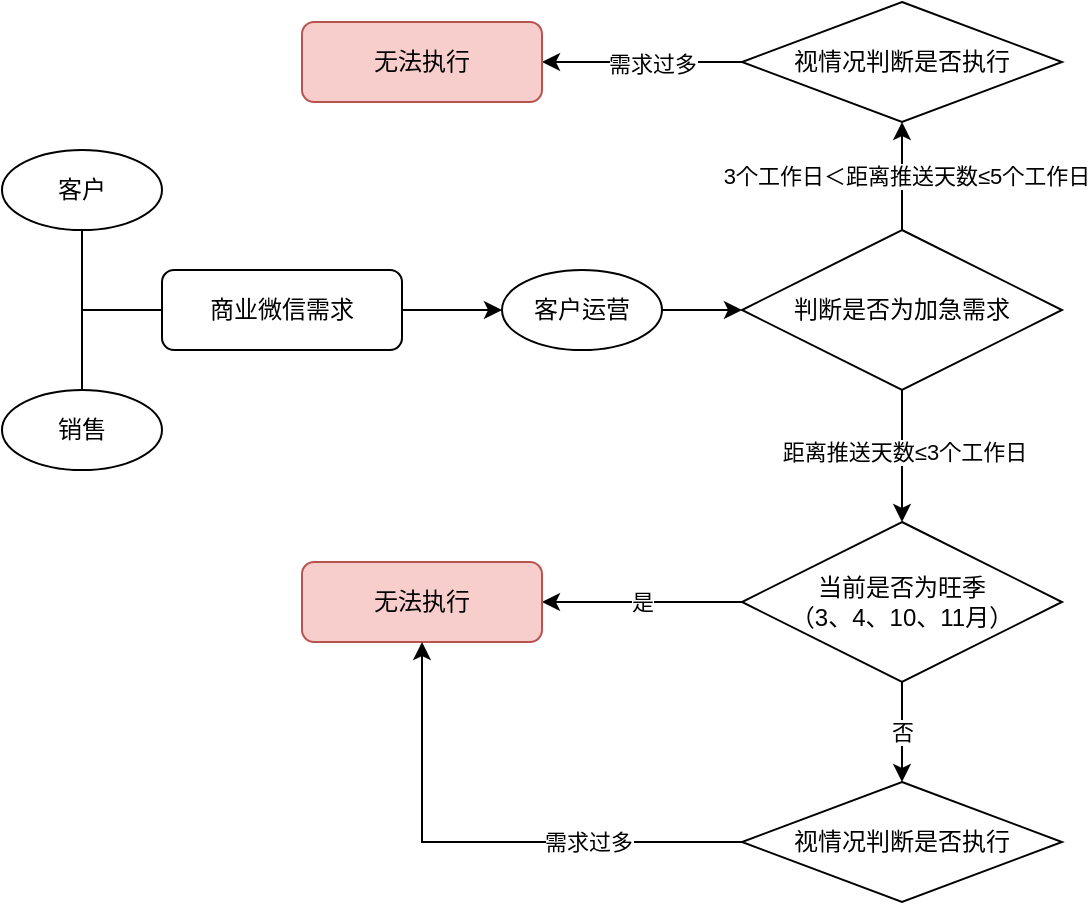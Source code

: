 <mxfile version="22.1.16" type="github">
  <diagram id="C5RBs43oDa-KdzZeNtuy" name="Page-1">
    <mxGraphModel dx="1434" dy="756" grid="1" gridSize="10" guides="1" tooltips="1" connect="1" arrows="1" fold="1" page="1" pageScale="1" pageWidth="1169" pageHeight="827" math="0" shadow="0">
      <root>
        <mxCell id="WIyWlLk6GJQsqaUBKTNV-0" />
        <mxCell id="WIyWlLk6GJQsqaUBKTNV-1" parent="WIyWlLk6GJQsqaUBKTNV-0" />
        <mxCell id="9qZHV0KyMJhV7yHp9CZv-33" style="edgeStyle=orthogonalEdgeStyle;rounded=0;orthogonalLoop=1;jettySize=auto;html=1;entryX=0;entryY=0.5;entryDx=0;entryDy=0;exitX=0.5;exitY=1;exitDx=0;exitDy=0;" edge="1" parent="WIyWlLk6GJQsqaUBKTNV-1" source="9qZHV0KyMJhV7yHp9CZv-45" target="9qZHV0KyMJhV7yHp9CZv-35">
          <mxGeometry relative="1" as="geometry">
            <mxPoint x="200" y="304" as="targetPoint" />
            <mxPoint x="50" y="264" as="sourcePoint" />
            <Array as="points">
              <mxPoint x="50" y="304" />
            </Array>
          </mxGeometry>
        </mxCell>
        <mxCell id="9qZHV0KyMJhV7yHp9CZv-36" style="edgeStyle=orthogonalEdgeStyle;rounded=0;orthogonalLoop=1;jettySize=auto;html=1;entryX=0;entryY=0.5;entryDx=0;entryDy=0;exitX=0.5;exitY=0;exitDx=0;exitDy=0;" edge="1" parent="WIyWlLk6GJQsqaUBKTNV-1" source="9qZHV0KyMJhV7yHp9CZv-46" target="9qZHV0KyMJhV7yHp9CZv-35">
          <mxGeometry relative="1" as="geometry">
            <mxPoint x="50" y="344" as="sourcePoint" />
            <Array as="points">
              <mxPoint x="50" y="304" />
            </Array>
          </mxGeometry>
        </mxCell>
        <mxCell id="9qZHV0KyMJhV7yHp9CZv-37" style="edgeStyle=orthogonalEdgeStyle;rounded=0;orthogonalLoop=1;jettySize=auto;html=1;entryX=0;entryY=0.5;entryDx=0;entryDy=0;" edge="1" parent="WIyWlLk6GJQsqaUBKTNV-1" source="9qZHV0KyMJhV7yHp9CZv-35" target="9qZHV0KyMJhV7yHp9CZv-47">
          <mxGeometry relative="1" as="geometry">
            <mxPoint x="280" y="304" as="targetPoint" />
          </mxGeometry>
        </mxCell>
        <mxCell id="9qZHV0KyMJhV7yHp9CZv-35" value="商业微信需求" style="rounded=1;whiteSpace=wrap;html=1;fontSize=12;glass=0;strokeWidth=1;shadow=0;direction=west;" vertex="1" parent="WIyWlLk6GJQsqaUBKTNV-1">
          <mxGeometry x="90" y="284" width="120" height="40" as="geometry" />
        </mxCell>
        <mxCell id="9qZHV0KyMJhV7yHp9CZv-39" style="edgeStyle=orthogonalEdgeStyle;rounded=0;orthogonalLoop=1;jettySize=auto;html=1;entryX=0;entryY=0.5;entryDx=0;entryDy=0;exitX=1;exitY=0.5;exitDx=0;exitDy=0;" edge="1" parent="WIyWlLk6GJQsqaUBKTNV-1" source="9qZHV0KyMJhV7yHp9CZv-47" target="9qZHV0KyMJhV7yHp9CZv-43">
          <mxGeometry relative="1" as="geometry">
            <mxPoint x="570" y="304" as="targetPoint" />
            <mxPoint x="400" y="304" as="sourcePoint" />
          </mxGeometry>
        </mxCell>
        <mxCell id="9qZHV0KyMJhV7yHp9CZv-44" value="" style="edgeStyle=orthogonalEdgeStyle;rounded=0;orthogonalLoop=1;jettySize=auto;html=1;exitX=0.5;exitY=1;exitDx=0;exitDy=0;entryX=0.5;entryY=0;entryDx=0;entryDy=0;" edge="1" parent="WIyWlLk6GJQsqaUBKTNV-1" source="9qZHV0KyMJhV7yHp9CZv-43" target="9qZHV0KyMJhV7yHp9CZv-52">
          <mxGeometry x="-0.008" relative="1" as="geometry">
            <mxPoint x="460" y="430" as="targetPoint" />
            <mxPoint x="514" y="350" as="sourcePoint" />
            <mxPoint as="offset" />
          </mxGeometry>
        </mxCell>
        <mxCell id="9qZHV0KyMJhV7yHp9CZv-50" value="距离推送天数≤3个工作日" style="edgeLabel;html=1;align=center;verticalAlign=middle;resizable=0;points=[];" vertex="1" connectable="0" parent="9qZHV0KyMJhV7yHp9CZv-44">
          <mxGeometry x="-0.079" y="1" relative="1" as="geometry">
            <mxPoint as="offset" />
          </mxGeometry>
        </mxCell>
        <mxCell id="9qZHV0KyMJhV7yHp9CZv-57" style="edgeStyle=orthogonalEdgeStyle;rounded=0;orthogonalLoop=1;jettySize=auto;html=1;entryX=0.5;entryY=1;entryDx=0;entryDy=0;" edge="1" parent="WIyWlLk6GJQsqaUBKTNV-1" source="9qZHV0KyMJhV7yHp9CZv-43" target="9qZHV0KyMJhV7yHp9CZv-63">
          <mxGeometry relative="1" as="geometry">
            <mxPoint x="460" y="190" as="targetPoint" />
          </mxGeometry>
        </mxCell>
        <mxCell id="9qZHV0KyMJhV7yHp9CZv-58" value="3个工作日＜距离推送天数≤5个工作日" style="edgeLabel;html=1;align=center;verticalAlign=middle;resizable=0;points=[];" vertex="1" connectable="0" parent="9qZHV0KyMJhV7yHp9CZv-57">
          <mxGeometry x="0.022" y="-2" relative="1" as="geometry">
            <mxPoint as="offset" />
          </mxGeometry>
        </mxCell>
        <mxCell id="9qZHV0KyMJhV7yHp9CZv-43" value="判断是否为加急需求" style="rhombus;whiteSpace=wrap;html=1;" vertex="1" parent="WIyWlLk6GJQsqaUBKTNV-1">
          <mxGeometry x="380" y="264" width="160" height="80" as="geometry" />
        </mxCell>
        <mxCell id="9qZHV0KyMJhV7yHp9CZv-45" value="客户" style="ellipse;whiteSpace=wrap;html=1;" vertex="1" parent="WIyWlLk6GJQsqaUBKTNV-1">
          <mxGeometry x="10" y="224" width="80" height="40" as="geometry" />
        </mxCell>
        <mxCell id="9qZHV0KyMJhV7yHp9CZv-46" value="销售" style="ellipse;whiteSpace=wrap;html=1;" vertex="1" parent="WIyWlLk6GJQsqaUBKTNV-1">
          <mxGeometry x="10" y="344" width="80" height="40" as="geometry" />
        </mxCell>
        <mxCell id="9qZHV0KyMJhV7yHp9CZv-47" value="客户运营" style="ellipse;whiteSpace=wrap;html=1;" vertex="1" parent="WIyWlLk6GJQsqaUBKTNV-1">
          <mxGeometry x="260" y="284" width="80" height="40" as="geometry" />
        </mxCell>
        <mxCell id="9qZHV0KyMJhV7yHp9CZv-53" value="是" style="edgeStyle=orthogonalEdgeStyle;rounded=0;orthogonalLoop=1;jettySize=auto;html=1;entryX=0;entryY=0.5;entryDx=0;entryDy=0;" edge="1" parent="WIyWlLk6GJQsqaUBKTNV-1" source="9qZHV0KyMJhV7yHp9CZv-52" target="9qZHV0KyMJhV7yHp9CZv-54">
          <mxGeometry relative="1" as="geometry">
            <mxPoint x="320" y="450" as="targetPoint" />
          </mxGeometry>
        </mxCell>
        <mxCell id="9qZHV0KyMJhV7yHp9CZv-55" value="否" style="edgeStyle=orthogonalEdgeStyle;rounded=0;orthogonalLoop=1;jettySize=auto;html=1;entryX=0.5;entryY=0;entryDx=0;entryDy=0;" edge="1" parent="WIyWlLk6GJQsqaUBKTNV-1" source="9qZHV0KyMJhV7yHp9CZv-52" target="9qZHV0KyMJhV7yHp9CZv-62">
          <mxGeometry relative="1" as="geometry">
            <mxPoint x="460" y="550" as="targetPoint" />
          </mxGeometry>
        </mxCell>
        <mxCell id="9qZHV0KyMJhV7yHp9CZv-52" value="当前是否为旺季&lt;br&gt;（3、4、10、11月）" style="rhombus;whiteSpace=wrap;html=1;" vertex="1" parent="WIyWlLk6GJQsqaUBKTNV-1">
          <mxGeometry x="380" y="410" width="160" height="80" as="geometry" />
        </mxCell>
        <mxCell id="9qZHV0KyMJhV7yHp9CZv-54" value="无法执行" style="rounded=1;whiteSpace=wrap;html=1;fontSize=12;glass=0;strokeWidth=1;shadow=0;direction=west;fillColor=#f8cecc;strokeColor=#b85450;" vertex="1" parent="WIyWlLk6GJQsqaUBKTNV-1">
          <mxGeometry x="160" y="430" width="120" height="40" as="geometry" />
        </mxCell>
        <mxCell id="9qZHV0KyMJhV7yHp9CZv-64" style="edgeStyle=orthogonalEdgeStyle;rounded=0;orthogonalLoop=1;jettySize=auto;html=1;entryX=0.5;entryY=0;entryDx=0;entryDy=0;" edge="1" parent="WIyWlLk6GJQsqaUBKTNV-1" source="9qZHV0KyMJhV7yHp9CZv-62" target="9qZHV0KyMJhV7yHp9CZv-54">
          <mxGeometry relative="1" as="geometry" />
        </mxCell>
        <mxCell id="9qZHV0KyMJhV7yHp9CZv-65" value="需求过多" style="edgeLabel;html=1;align=center;verticalAlign=middle;resizable=0;points=[];" vertex="1" connectable="0" parent="9qZHV0KyMJhV7yHp9CZv-64">
          <mxGeometry x="-0.404" relative="1" as="geometry">
            <mxPoint as="offset" />
          </mxGeometry>
        </mxCell>
        <mxCell id="9qZHV0KyMJhV7yHp9CZv-62" value="视情况判断是否执行" style="rhombus;whiteSpace=wrap;html=1;" vertex="1" parent="WIyWlLk6GJQsqaUBKTNV-1">
          <mxGeometry x="380" y="540" width="160" height="60" as="geometry" />
        </mxCell>
        <mxCell id="9qZHV0KyMJhV7yHp9CZv-67" style="edgeStyle=orthogonalEdgeStyle;rounded=0;orthogonalLoop=1;jettySize=auto;html=1;entryX=0;entryY=0.5;entryDx=0;entryDy=0;" edge="1" parent="WIyWlLk6GJQsqaUBKTNV-1" source="9qZHV0KyMJhV7yHp9CZv-63" target="9qZHV0KyMJhV7yHp9CZv-66">
          <mxGeometry relative="1" as="geometry" />
        </mxCell>
        <mxCell id="9qZHV0KyMJhV7yHp9CZv-68" value="需求过多" style="edgeLabel;html=1;align=center;verticalAlign=middle;resizable=0;points=[];" vertex="1" connectable="0" parent="9qZHV0KyMJhV7yHp9CZv-67">
          <mxGeometry x="-0.1" y="1" relative="1" as="geometry">
            <mxPoint as="offset" />
          </mxGeometry>
        </mxCell>
        <mxCell id="9qZHV0KyMJhV7yHp9CZv-63" value="视情况判断是否执行" style="rhombus;whiteSpace=wrap;html=1;" vertex="1" parent="WIyWlLk6GJQsqaUBKTNV-1">
          <mxGeometry x="380" y="150" width="160" height="60" as="geometry" />
        </mxCell>
        <mxCell id="9qZHV0KyMJhV7yHp9CZv-66" value="无法执行" style="rounded=1;whiteSpace=wrap;html=1;fontSize=12;glass=0;strokeWidth=1;shadow=0;direction=west;fillColor=#f8cecc;strokeColor=#b85450;" vertex="1" parent="WIyWlLk6GJQsqaUBKTNV-1">
          <mxGeometry x="160" y="160" width="120" height="40" as="geometry" />
        </mxCell>
      </root>
    </mxGraphModel>
  </diagram>
</mxfile>
